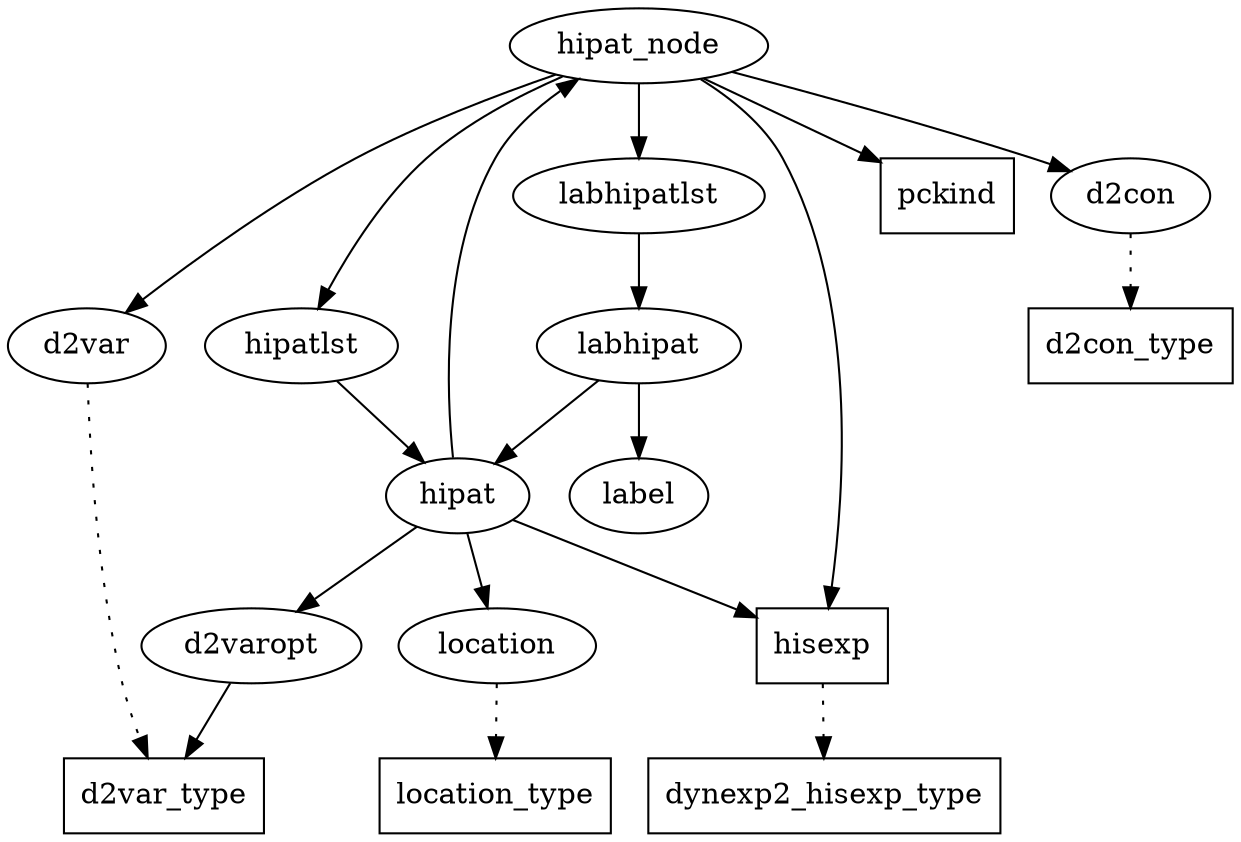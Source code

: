 
digraph G {

hipat_node -> d2var;
d2var -> d2var_type [style=dotted]
d2var_type [shape=box];

hipat_node -> pckind;
pckind [shape=box];
hipat_node -> d2con;
d2con -> d2con_type [style=dotted];
d2con_type [shape=box];
hipat_node -> hisexp;
hisexp [shape=box];
hipat_node -> labhipatlst;
hipat_node -> hipatlst;
hipatlst -> hipat;
labhipatlst -> labhipat;
labhipat -> label;
labhipat -> hipat;
hipat -> location;
location -> location_type [style=dotted];
location_type [shape=box];
hipat -> hisexp;
hisexp -> dynexp2_hisexp_type [style=dotted];
dynexp2_hisexp_type [shape=box];
hipat -> hipat_node;
hipat -> d2varopt;
d2varopt -> d2var_type;




}

